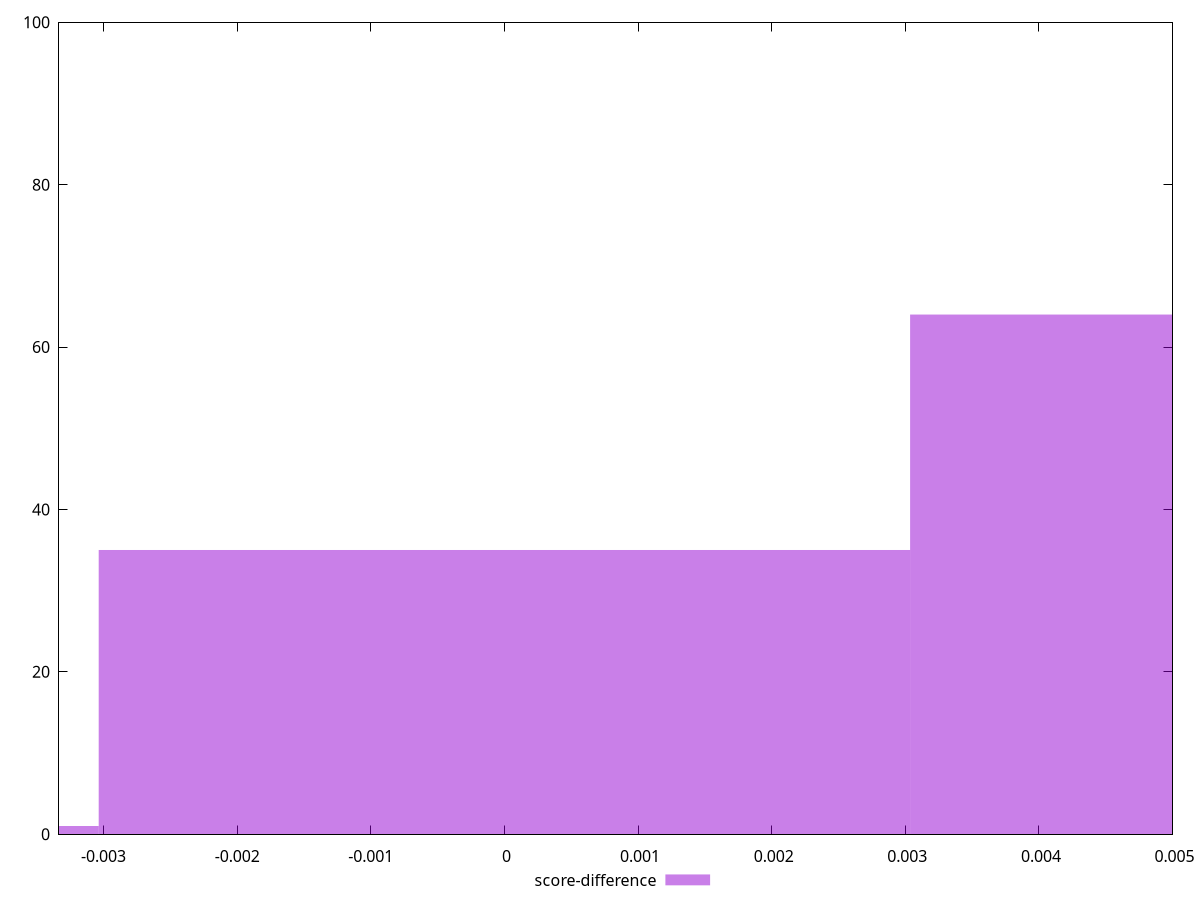 reset

$scoreDifference <<EOF
0.006072510794577871 64
0 35
-0.006072510794577871 1
EOF

set key outside below
set boxwidth 0.006072510794577871
set xrange [-0.0033333333333332993:0.0050000000000000044]
set yrange [0:100]
set trange [0:100]
set style fill transparent solid 0.5 noborder
set terminal svg size 640, 490 enhanced background rgb 'white'
set output "report_00008_2021-01-22T20:58:29.167/uses-http2/samples/pages+cached+noexternal+nofonts/score-difference/histogram.svg"

plot $scoreDifference title "score-difference" with boxes

reset
